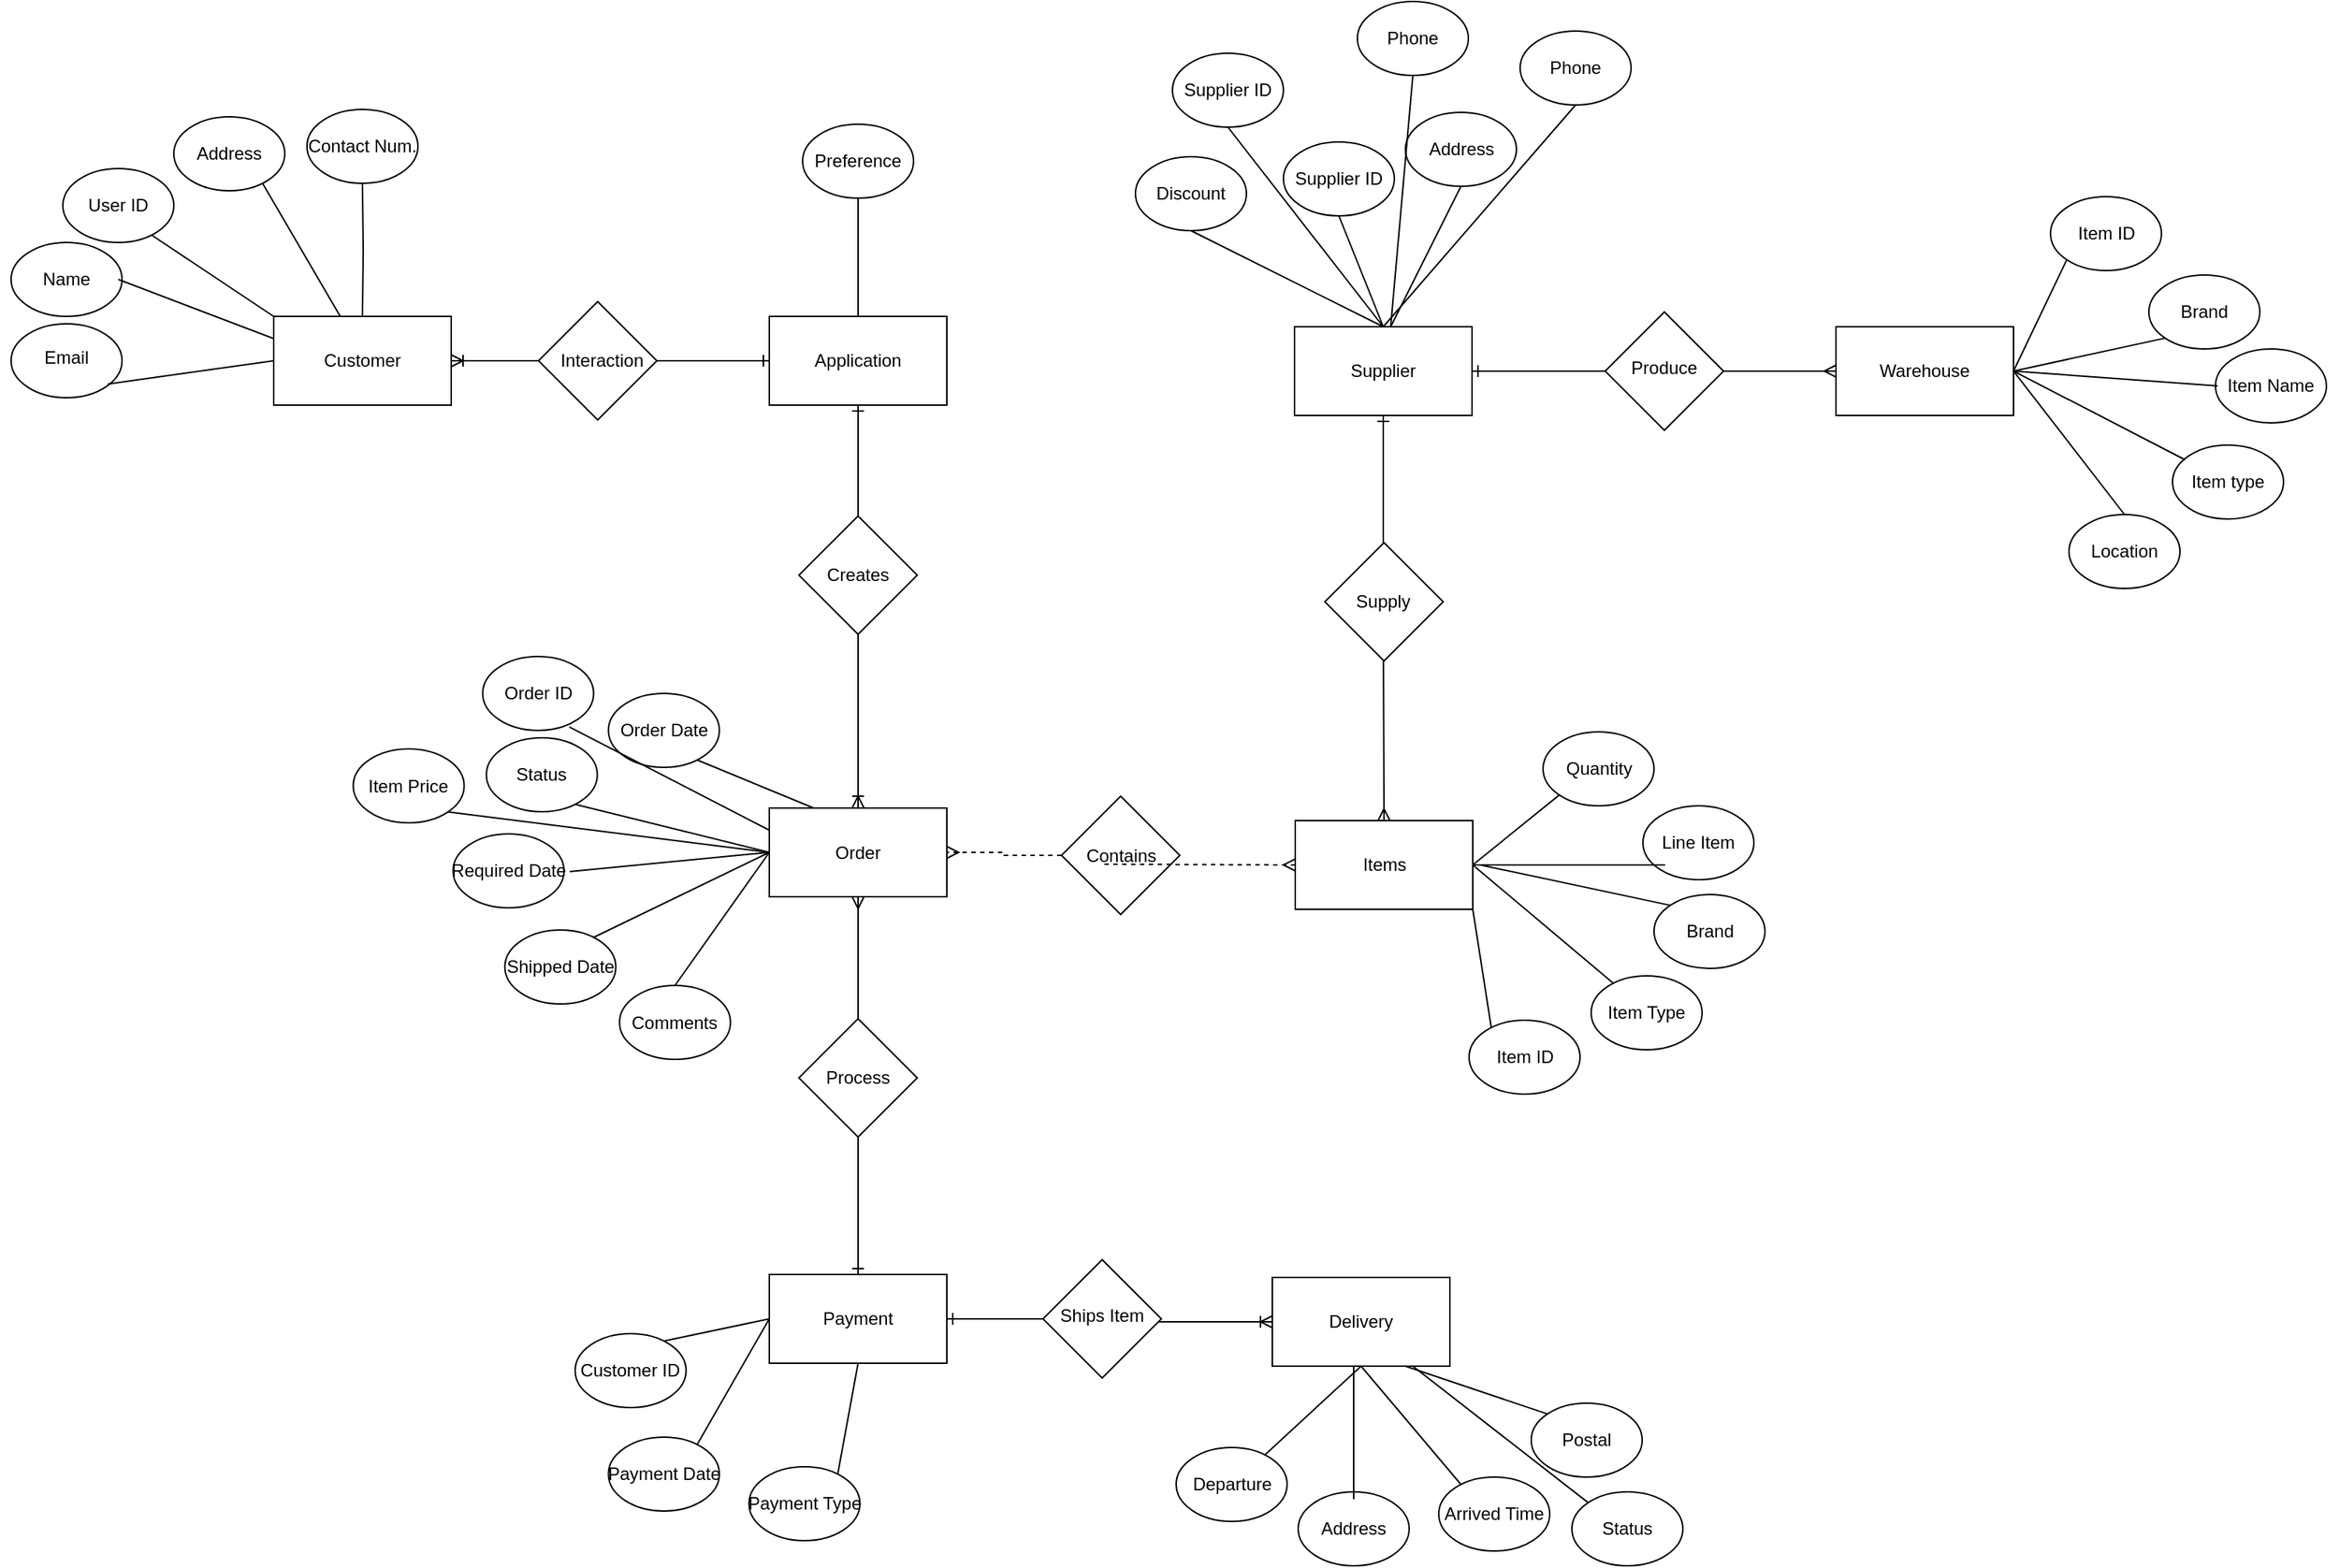 <mxfile version="15.5.4" type="device"><diagram id="IdV3uSWDuL0Nm-O8Zn9N" name="Page-1"><mxGraphModel dx="3220" dy="1323" grid="0" gridSize="10" guides="1" tooltips="1" connect="1" arrows="1" fold="1" page="1" pageScale="1" pageWidth="850" pageHeight="1100" math="0" shadow="0"><root><mxCell id="0"/><mxCell id="1" parent="0"/><mxCell id="p3QrB3-P4W6lrAVhqSRO-3" style="edgeStyle=orthogonalEdgeStyle;rounded=0;orthogonalLoop=1;jettySize=auto;html=1;exitX=0;exitY=0.5;exitDx=0;exitDy=0;endArrow=ERoneToMany;endFill=0;entryX=1;entryY=0.5;entryDx=0;entryDy=0;" edge="1" parent="1" source="p3QrB3-P4W6lrAVhqSRO-4" target="7Tu5rm_iT3Vko8RC38Lw-1"><mxGeometry relative="1" as="geometry"><mxPoint x="47" y="220" as="targetPoint"/></mxGeometry></mxCell><mxCell id="7Tu5rm_iT3Vko8RC38Lw-1" value="" style="rounded=0;whiteSpace=wrap;html=1;" parent="1" vertex="1"><mxGeometry x="-120" y="250" width="120" height="60" as="geometry"/></mxCell><mxCell id="7Tu5rm_iT3Vko8RC38Lw-2" value="Customer" style="text;html=1;strokeColor=none;fillColor=none;align=center;verticalAlign=middle;whiteSpace=wrap;rounded=0;" parent="1" vertex="1"><mxGeometry x="-110" y="260" width="100" height="40" as="geometry"/></mxCell><mxCell id="7Tu5rm_iT3Vko8RC38Lw-23" style="edgeStyle=orthogonalEdgeStyle;rounded=0;orthogonalLoop=1;jettySize=auto;html=1;exitX=0.5;exitY=1;exitDx=0;exitDy=0;entryX=0.5;entryY=0;entryDx=0;entryDy=0;endArrow=ERoneToMany;endFill=0;startArrow=ERone;startFill=0;" parent="1" source="7Tu5rm_iT3Vko8RC38Lw-3" target="7Tu5rm_iT3Vko8RC38Lw-6" edge="1"><mxGeometry relative="1" as="geometry"/></mxCell><mxCell id="7Tu5rm_iT3Vko8RC38Lw-3" value="" style="rounded=0;whiteSpace=wrap;html=1;" parent="1" vertex="1"><mxGeometry x="215" y="250" width="120" height="60" as="geometry"/></mxCell><mxCell id="7Tu5rm_iT3Vko8RC38Lw-4" value="Application" style="text;html=1;strokeColor=none;fillColor=none;align=center;verticalAlign=middle;whiteSpace=wrap;rounded=0;" parent="1" vertex="1"><mxGeometry x="225" y="260" width="100" height="40" as="geometry"/></mxCell><mxCell id="7Tu5rm_iT3Vko8RC38Lw-25" style="edgeStyle=orthogonalEdgeStyle;rounded=0;orthogonalLoop=1;jettySize=auto;html=1;exitX=0.5;exitY=1;exitDx=0;exitDy=0;entryX=0.5;entryY=0;entryDx=0;entryDy=0;endArrow=ERone;endFill=0;startArrow=none;startFill=0;" parent="1" source="p3QrB3-P4W6lrAVhqSRO-36" target="7Tu5rm_iT3Vko8RC38Lw-10" edge="1"><mxGeometry relative="1" as="geometry"/></mxCell><mxCell id="7Tu5rm_iT3Vko8RC38Lw-6" value="" style="rounded=0;whiteSpace=wrap;html=1;" parent="1" vertex="1"><mxGeometry x="215" y="582.5" width="120" height="60" as="geometry"/></mxCell><mxCell id="7Tu5rm_iT3Vko8RC38Lw-7" value="Order" style="text;html=1;strokeColor=none;fillColor=none;align=center;verticalAlign=middle;whiteSpace=wrap;rounded=0;" parent="1" vertex="1"><mxGeometry x="225" y="592.5" width="100" height="40" as="geometry"/></mxCell><mxCell id="7Tu5rm_iT3Vko8RC38Lw-26" style="edgeStyle=orthogonalEdgeStyle;rounded=0;orthogonalLoop=1;jettySize=auto;html=1;exitX=1;exitY=0.5;exitDx=0;exitDy=0;endArrow=ERoneToMany;endFill=0;entryX=0;entryY=0.5;entryDx=0;entryDy=0;startArrow=ERone;startFill=0;" parent="1" source="7Tu5rm_iT3Vko8RC38Lw-10" target="7Tu5rm_iT3Vko8RC38Lw-12" edge="1"><mxGeometry relative="1" as="geometry"><mxPoint x="495" y="620" as="targetPoint"/></mxGeometry></mxCell><mxCell id="7Tu5rm_iT3Vko8RC38Lw-10" value="" style="rounded=0;whiteSpace=wrap;html=1;" parent="1" vertex="1"><mxGeometry x="215" y="898" width="120" height="60" as="geometry"/></mxCell><mxCell id="7Tu5rm_iT3Vko8RC38Lw-11" value="Payment" style="text;html=1;strokeColor=none;fillColor=none;align=center;verticalAlign=middle;whiteSpace=wrap;rounded=0;" parent="1" vertex="1"><mxGeometry x="225" y="908" width="100" height="40" as="geometry"/></mxCell><mxCell id="7Tu5rm_iT3Vko8RC38Lw-12" value="" style="rounded=0;whiteSpace=wrap;html=1;" parent="1" vertex="1"><mxGeometry x="555" y="900" width="120" height="60" as="geometry"/></mxCell><mxCell id="7Tu5rm_iT3Vko8RC38Lw-13" value="Delivery" style="text;html=1;strokeColor=none;fillColor=none;align=center;verticalAlign=middle;whiteSpace=wrap;rounded=0;" parent="1" vertex="1"><mxGeometry x="565" y="910" width="100" height="40" as="geometry"/></mxCell><mxCell id="7Tu5rm_iT3Vko8RC38Lw-28" style="edgeStyle=orthogonalEdgeStyle;rounded=0;orthogonalLoop=1;jettySize=auto;html=1;exitX=0;exitY=0.5;exitDx=0;exitDy=0;entryX=1;entryY=0.5;entryDx=0;entryDy=0;endArrow=ERmany;endFill=0;dashed=1;startArrow=none;startFill=0;" parent="1" source="p3QrB3-P4W6lrAVhqSRO-12" target="7Tu5rm_iT3Vko8RC38Lw-6" edge="1"><mxGeometry relative="1" as="geometry"/></mxCell><mxCell id="7Tu5rm_iT3Vko8RC38Lw-14" value="" style="rounded=0;whiteSpace=wrap;html=1;" parent="1" vertex="1"><mxGeometry x="570.5" y="591" width="120" height="60" as="geometry"/></mxCell><mxCell id="7Tu5rm_iT3Vko8RC38Lw-15" value="Items" style="text;html=1;strokeColor=none;fillColor=none;align=center;verticalAlign=middle;whiteSpace=wrap;rounded=0;" parent="1" vertex="1"><mxGeometry x="580.5" y="601" width="100" height="40" as="geometry"/></mxCell><mxCell id="7Tu5rm_iT3Vko8RC38Lw-29" style="edgeStyle=orthogonalEdgeStyle;rounded=0;orthogonalLoop=1;jettySize=auto;html=1;exitX=0.5;exitY=1;exitDx=0;exitDy=0;entryX=0.5;entryY=0;entryDx=0;entryDy=0;endArrow=ERmany;endFill=0;startArrow=ERone;startFill=0;" parent="1" source="7Tu5rm_iT3Vko8RC38Lw-16" target="7Tu5rm_iT3Vko8RC38Lw-14" edge="1"><mxGeometry relative="1" as="geometry"/></mxCell><mxCell id="7Tu5rm_iT3Vko8RC38Lw-16" value="" style="rounded=0;whiteSpace=wrap;html=1;" parent="1" vertex="1"><mxGeometry x="570" y="257" width="120" height="60" as="geometry"/></mxCell><mxCell id="7Tu5rm_iT3Vko8RC38Lw-17" value="Supplier" style="text;html=1;strokeColor=none;fillColor=none;align=center;verticalAlign=middle;whiteSpace=wrap;rounded=0;" parent="1" vertex="1"><mxGeometry x="580" y="267" width="100" height="40" as="geometry"/></mxCell><mxCell id="7Tu5rm_iT3Vko8RC38Lw-30" style="edgeStyle=orthogonalEdgeStyle;rounded=0;orthogonalLoop=1;jettySize=auto;html=1;exitX=0;exitY=0.5;exitDx=0;exitDy=0;entryX=1;entryY=0.5;entryDx=0;entryDy=0;endArrow=ERone;endFill=0;startArrow=none;startFill=0;" parent="1" source="p3QrB3-P4W6lrAVhqSRO-43" target="7Tu5rm_iT3Vko8RC38Lw-16" edge="1"><mxGeometry relative="1" as="geometry"/></mxCell><mxCell id="7Tu5rm_iT3Vko8RC38Lw-18" value="" style="rounded=0;whiteSpace=wrap;html=1;" parent="1" vertex="1"><mxGeometry x="936" y="257" width="120" height="60" as="geometry"/></mxCell><mxCell id="7Tu5rm_iT3Vko8RC38Lw-19" value="Warehouse" style="text;html=1;strokeColor=none;fillColor=none;align=center;verticalAlign=middle;whiteSpace=wrap;rounded=0;" parent="1" vertex="1"><mxGeometry x="946" y="267" width="100" height="40" as="geometry"/></mxCell><mxCell id="7Tu5rm_iT3Vko8RC38Lw-32" value="" style="ellipse;whiteSpace=wrap;html=1;" parent="1" vertex="1"><mxGeometry x="-262.5" y="150" width="75" height="50" as="geometry"/></mxCell><mxCell id="7Tu5rm_iT3Vko8RC38Lw-102" style="edgeStyle=none;rounded=0;orthogonalLoop=1;jettySize=auto;html=1;exitX=0.75;exitY=1;exitDx=0;exitDy=0;entryX=0;entryY=0;entryDx=0;entryDy=0;endArrow=none;endFill=0;" parent="1" source="7Tu5rm_iT3Vko8RC38Lw-33" target="7Tu5rm_iT3Vko8RC38Lw-1" edge="1"><mxGeometry relative="1" as="geometry"/></mxCell><mxCell id="7Tu5rm_iT3Vko8RC38Lw-33" value="User ID" style="text;html=1;strokeColor=none;fillColor=none;align=center;verticalAlign=middle;whiteSpace=wrap;rounded=0;" parent="1" vertex="1"><mxGeometry x="-270" y="155" width="90" height="40" as="geometry"/></mxCell><mxCell id="7Tu5rm_iT3Vko8RC38Lw-34" value="" style="ellipse;whiteSpace=wrap;html=1;" parent="1" vertex="1"><mxGeometry x="-297.5" y="200" width="75" height="50" as="geometry"/></mxCell><mxCell id="7Tu5rm_iT3Vko8RC38Lw-103" style="edgeStyle=none;rounded=0;orthogonalLoop=1;jettySize=auto;html=1;entryX=0;entryY=0.25;entryDx=0;entryDy=0;endArrow=none;endFill=0;" parent="1" target="7Tu5rm_iT3Vko8RC38Lw-1" edge="1"><mxGeometry relative="1" as="geometry"><mxPoint x="-225" y="225" as="sourcePoint"/></mxGeometry></mxCell><mxCell id="7Tu5rm_iT3Vko8RC38Lw-35" value="Name" style="text;html=1;strokeColor=none;fillColor=none;align=center;verticalAlign=middle;whiteSpace=wrap;rounded=0;" parent="1" vertex="1"><mxGeometry x="-305" y="205" width="90" height="40" as="geometry"/></mxCell><mxCell id="7Tu5rm_iT3Vko8RC38Lw-36" value="" style="ellipse;whiteSpace=wrap;html=1;" parent="1" vertex="1"><mxGeometry x="-187.5" y="115" width="75" height="50" as="geometry"/></mxCell><mxCell id="7Tu5rm_iT3Vko8RC38Lw-100" style="rounded=0;orthogonalLoop=1;jettySize=auto;html=1;exitX=0.75;exitY=1;exitDx=0;exitDy=0;entryX=0.375;entryY=0;entryDx=0;entryDy=0;entryPerimeter=0;endArrow=none;endFill=0;" parent="1" source="7Tu5rm_iT3Vko8RC38Lw-37" target="7Tu5rm_iT3Vko8RC38Lw-1" edge="1"><mxGeometry relative="1" as="geometry"/></mxCell><mxCell id="7Tu5rm_iT3Vko8RC38Lw-37" value="Address" style="text;html=1;strokeColor=none;fillColor=none;align=center;verticalAlign=middle;whiteSpace=wrap;rounded=0;" parent="1" vertex="1"><mxGeometry x="-195" y="120" width="90" height="40" as="geometry"/></mxCell><mxCell id="7Tu5rm_iT3Vko8RC38Lw-38" value="" style="ellipse;whiteSpace=wrap;html=1;" parent="1" vertex="1"><mxGeometry x="-97.5" y="110" width="75" height="50" as="geometry"/></mxCell><mxCell id="7Tu5rm_iT3Vko8RC38Lw-99" style="edgeStyle=orthogonalEdgeStyle;rounded=0;orthogonalLoop=1;jettySize=auto;html=1;entryX=0.5;entryY=0;entryDx=0;entryDy=0;endArrow=none;endFill=0;" parent="1" target="7Tu5rm_iT3Vko8RC38Lw-1" edge="1"><mxGeometry relative="1" as="geometry"><mxPoint x="-60" y="160" as="sourcePoint"/></mxGeometry></mxCell><mxCell id="7Tu5rm_iT3Vko8RC38Lw-39" value="Contact Num." style="text;html=1;strokeColor=none;fillColor=none;align=center;verticalAlign=middle;whiteSpace=wrap;rounded=0;" parent="1" vertex="1"><mxGeometry x="-105" y="115" width="90" height="40" as="geometry"/></mxCell><mxCell id="7Tu5rm_iT3Vko8RC38Lw-40" value="" style="ellipse;whiteSpace=wrap;html=1;" parent="1" vertex="1"><mxGeometry x="-297.5" y="255" width="75" height="50" as="geometry"/></mxCell><mxCell id="7Tu5rm_iT3Vko8RC38Lw-104" style="edgeStyle=none;rounded=0;orthogonalLoop=1;jettySize=auto;html=1;endArrow=none;endFill=0;entryX=0;entryY=0.5;entryDx=0;entryDy=0;exitX=0.81;exitY=1.02;exitDx=0;exitDy=0;exitPerimeter=0;" parent="1" source="7Tu5rm_iT3Vko8RC38Lw-41" target="7Tu5rm_iT3Vko8RC38Lw-1" edge="1"><mxGeometry relative="1" as="geometry"><mxPoint x="-115" y="278" as="targetPoint"/></mxGeometry></mxCell><mxCell id="7Tu5rm_iT3Vko8RC38Lw-41" value="Email" style="text;html=1;strokeColor=none;fillColor=none;align=center;verticalAlign=middle;whiteSpace=wrap;rounded=0;" parent="1" vertex="1"><mxGeometry x="-305" y="260" width="90" height="35" as="geometry"/></mxCell><mxCell id="7Tu5rm_iT3Vko8RC38Lw-42" value="" style="ellipse;whiteSpace=wrap;html=1;" parent="1" vertex="1"><mxGeometry x="237.5" y="120" width="75" height="50" as="geometry"/></mxCell><mxCell id="7Tu5rm_iT3Vko8RC38Lw-105" style="edgeStyle=none;rounded=0;orthogonalLoop=1;jettySize=auto;html=1;exitX=0.5;exitY=1;exitDx=0;exitDy=0;entryX=0.5;entryY=0;entryDx=0;entryDy=0;endArrow=none;endFill=0;" parent="1" source="7Tu5rm_iT3Vko8RC38Lw-42" target="7Tu5rm_iT3Vko8RC38Lw-3" edge="1"><mxGeometry relative="1" as="geometry"/></mxCell><mxCell id="7Tu5rm_iT3Vko8RC38Lw-43" value="Preference" style="text;html=1;strokeColor=none;fillColor=none;align=center;verticalAlign=middle;whiteSpace=wrap;rounded=0;" parent="1" vertex="1"><mxGeometry x="230" y="125" width="90" height="40" as="geometry"/></mxCell><mxCell id="7Tu5rm_iT3Vko8RC38Lw-44" value="" style="ellipse;whiteSpace=wrap;html=1;" parent="1" vertex="1"><mxGeometry x="106.25" y="505" width="75" height="50" as="geometry"/></mxCell><mxCell id="7Tu5rm_iT3Vko8RC38Lw-106" style="edgeStyle=none;rounded=0;orthogonalLoop=1;jettySize=auto;html=1;exitX=0.75;exitY=1;exitDx=0;exitDy=0;entryX=0.25;entryY=0;entryDx=0;entryDy=0;endArrow=none;endFill=0;" parent="1" source="7Tu5rm_iT3Vko8RC38Lw-45" target="7Tu5rm_iT3Vko8RC38Lw-6" edge="1"><mxGeometry relative="1" as="geometry"/></mxCell><mxCell id="7Tu5rm_iT3Vko8RC38Lw-45" value="Order Date" style="text;html=1;strokeColor=none;fillColor=none;align=center;verticalAlign=middle;whiteSpace=wrap;rounded=0;" parent="1" vertex="1"><mxGeometry x="98.75" y="510" width="90" height="40" as="geometry"/></mxCell><mxCell id="7Tu5rm_iT3Vko8RC38Lw-46" value="" style="ellipse;whiteSpace=wrap;html=1;" parent="1" vertex="1"><mxGeometry x="23.75" y="535" width="75" height="50" as="geometry"/></mxCell><mxCell id="7Tu5rm_iT3Vko8RC38Lw-108" style="edgeStyle=none;rounded=0;orthogonalLoop=1;jettySize=auto;html=1;exitX=0.75;exitY=1;exitDx=0;exitDy=0;entryX=0;entryY=0.5;entryDx=0;entryDy=0;endArrow=none;endFill=0;" parent="1" source="7Tu5rm_iT3Vko8RC38Lw-47" target="7Tu5rm_iT3Vko8RC38Lw-6" edge="1"><mxGeometry relative="1" as="geometry"/></mxCell><mxCell id="7Tu5rm_iT3Vko8RC38Lw-47" value="Status" style="text;html=1;strokeColor=none;fillColor=none;align=center;verticalAlign=middle;whiteSpace=wrap;rounded=0;" parent="1" vertex="1"><mxGeometry x="16.25" y="540" width="90" height="40" as="geometry"/></mxCell><mxCell id="7Tu5rm_iT3Vko8RC38Lw-48" value="" style="ellipse;whiteSpace=wrap;html=1;" parent="1" vertex="1"><mxGeometry x="1.25" y="600" width="75" height="50" as="geometry"/></mxCell><mxCell id="7Tu5rm_iT3Vko8RC38Lw-110" style="edgeStyle=none;rounded=0;orthogonalLoop=1;jettySize=auto;html=1;entryX=0;entryY=0.5;entryDx=0;entryDy=0;endArrow=none;endFill=0;" parent="1" target="7Tu5rm_iT3Vko8RC38Lw-6" edge="1"><mxGeometry relative="1" as="geometry"><mxPoint x="80" y="625.5" as="sourcePoint"/></mxGeometry></mxCell><mxCell id="7Tu5rm_iT3Vko8RC38Lw-49" value="Required Date" style="text;html=1;strokeColor=none;fillColor=none;align=center;verticalAlign=middle;whiteSpace=wrap;rounded=0;" parent="1" vertex="1"><mxGeometry x="-6.25" y="605" width="90" height="40" as="geometry"/></mxCell><mxCell id="7Tu5rm_iT3Vko8RC38Lw-51" value="" style="ellipse;whiteSpace=wrap;html=1;" parent="1" vertex="1"><mxGeometry x="36.25" y="665" width="75" height="50" as="geometry"/></mxCell><mxCell id="7Tu5rm_iT3Vko8RC38Lw-111" style="edgeStyle=none;rounded=0;orthogonalLoop=1;jettySize=auto;html=1;exitX=0.75;exitY=0;exitDx=0;exitDy=0;entryX=0;entryY=0.5;entryDx=0;entryDy=0;endArrow=none;endFill=0;" parent="1" source="7Tu5rm_iT3Vko8RC38Lw-52" target="7Tu5rm_iT3Vko8RC38Lw-6" edge="1"><mxGeometry relative="1" as="geometry"/></mxCell><mxCell id="7Tu5rm_iT3Vko8RC38Lw-52" value="Shipped Date" style="text;html=1;strokeColor=none;fillColor=none;align=center;verticalAlign=middle;whiteSpace=wrap;rounded=0;" parent="1" vertex="1"><mxGeometry x="28.75" y="670" width="90" height="40" as="geometry"/></mxCell><mxCell id="7Tu5rm_iT3Vko8RC38Lw-53" value="" style="ellipse;whiteSpace=wrap;html=1;" parent="1" vertex="1"><mxGeometry x="83.75" y="938" width="75" height="50" as="geometry"/></mxCell><mxCell id="7Tu5rm_iT3Vko8RC38Lw-113" style="edgeStyle=none;rounded=0;orthogonalLoop=1;jettySize=auto;html=1;exitX=0.75;exitY=0;exitDx=0;exitDy=0;entryX=0;entryY=0.5;entryDx=0;entryDy=0;endArrow=none;endFill=0;" parent="1" source="7Tu5rm_iT3Vko8RC38Lw-54" target="7Tu5rm_iT3Vko8RC38Lw-10" edge="1"><mxGeometry relative="1" as="geometry"/></mxCell><mxCell id="7Tu5rm_iT3Vko8RC38Lw-54" value="Customer ID" style="text;html=1;strokeColor=none;fillColor=none;align=center;verticalAlign=middle;whiteSpace=wrap;rounded=0;" parent="1" vertex="1"><mxGeometry x="76.25" y="943" width="90" height="40" as="geometry"/></mxCell><mxCell id="7Tu5rm_iT3Vko8RC38Lw-55" value="" style="ellipse;whiteSpace=wrap;html=1;" parent="1" vertex="1"><mxGeometry x="106.25" y="1008" width="75" height="50" as="geometry"/></mxCell><mxCell id="7Tu5rm_iT3Vko8RC38Lw-114" style="edgeStyle=none;rounded=0;orthogonalLoop=1;jettySize=auto;html=1;exitX=0.75;exitY=0;exitDx=0;exitDy=0;entryX=0;entryY=0.5;entryDx=0;entryDy=0;endArrow=none;endFill=0;" parent="1" source="7Tu5rm_iT3Vko8RC38Lw-56" target="7Tu5rm_iT3Vko8RC38Lw-10" edge="1"><mxGeometry relative="1" as="geometry"/></mxCell><mxCell id="7Tu5rm_iT3Vko8RC38Lw-56" value="Payment Date" style="text;html=1;strokeColor=none;fillColor=none;align=center;verticalAlign=middle;whiteSpace=wrap;rounded=0;" parent="1" vertex="1"><mxGeometry x="98.75" y="1013" width="90" height="40" as="geometry"/></mxCell><mxCell id="7Tu5rm_iT3Vko8RC38Lw-57" value="" style="ellipse;whiteSpace=wrap;html=1;" parent="1" vertex="1"><mxGeometry x="201.25" y="1028" width="75" height="50" as="geometry"/></mxCell><mxCell id="7Tu5rm_iT3Vko8RC38Lw-115" style="edgeStyle=none;rounded=0;orthogonalLoop=1;jettySize=auto;html=1;exitX=0.75;exitY=0;exitDx=0;exitDy=0;entryX=0.5;entryY=1;entryDx=0;entryDy=0;endArrow=none;endFill=0;" parent="1" source="7Tu5rm_iT3Vko8RC38Lw-58" target="7Tu5rm_iT3Vko8RC38Lw-10" edge="1"><mxGeometry relative="1" as="geometry"/></mxCell><mxCell id="7Tu5rm_iT3Vko8RC38Lw-58" value="Payment Type" style="text;html=1;strokeColor=none;fillColor=none;align=center;verticalAlign=middle;whiteSpace=wrap;rounded=0;" parent="1" vertex="1"><mxGeometry x="193.75" y="1033" width="90" height="40" as="geometry"/></mxCell><mxCell id="7Tu5rm_iT3Vko8RC38Lw-59" value="" style="ellipse;whiteSpace=wrap;html=1;" parent="1" vertex="1"><mxGeometry x="113.75" y="702.5" width="75" height="50" as="geometry"/></mxCell><mxCell id="7Tu5rm_iT3Vko8RC38Lw-112" style="edgeStyle=none;rounded=0;orthogonalLoop=1;jettySize=auto;html=1;exitX=0.5;exitY=0;exitDx=0;exitDy=0;entryX=0;entryY=0.5;entryDx=0;entryDy=0;endArrow=none;endFill=0;" parent="1" source="7Tu5rm_iT3Vko8RC38Lw-59" target="7Tu5rm_iT3Vko8RC38Lw-6" edge="1"><mxGeometry relative="1" as="geometry"/></mxCell><mxCell id="7Tu5rm_iT3Vko8RC38Lw-60" value="Comments" style="text;html=1;strokeColor=none;fillColor=none;align=center;verticalAlign=middle;whiteSpace=wrap;rounded=0;" parent="1" vertex="1"><mxGeometry x="106.25" y="707.5" width="90" height="40" as="geometry"/></mxCell><mxCell id="7Tu5rm_iT3Vko8RC38Lw-62" value="" style="ellipse;whiteSpace=wrap;html=1;" parent="1" vertex="1"><mxGeometry x="572.5" y="1045" width="75" height="50" as="geometry"/></mxCell><mxCell id="7Tu5rm_iT3Vko8RC38Lw-117" style="edgeStyle=none;rounded=0;orthogonalLoop=1;jettySize=auto;html=1;exitX=0.5;exitY=0;exitDx=0;exitDy=0;endArrow=none;endFill=0;" parent="1" source="7Tu5rm_iT3Vko8RC38Lw-63" edge="1"><mxGeometry relative="1" as="geometry"><mxPoint x="610" y="960" as="targetPoint"/></mxGeometry></mxCell><mxCell id="7Tu5rm_iT3Vko8RC38Lw-63" value="Address" style="text;html=1;strokeColor=none;fillColor=none;align=center;verticalAlign=middle;whiteSpace=wrap;rounded=0;" parent="1" vertex="1"><mxGeometry x="565" y="1050" width="90" height="40" as="geometry"/></mxCell><mxCell id="7Tu5rm_iT3Vko8RC38Lw-64" value="" style="ellipse;whiteSpace=wrap;html=1;" parent="1" vertex="1"><mxGeometry x="667.5" y="1035" width="75" height="50" as="geometry"/></mxCell><mxCell id="7Tu5rm_iT3Vko8RC38Lw-118" style="edgeStyle=none;rounded=0;orthogonalLoop=1;jettySize=auto;html=1;exitX=0.25;exitY=0;exitDx=0;exitDy=0;entryX=0.5;entryY=1;entryDx=0;entryDy=0;endArrow=none;endFill=0;" parent="1" target="7Tu5rm_iT3Vko8RC38Lw-12" edge="1"><mxGeometry relative="1" as="geometry"><mxPoint x="682.5" y="1040" as="sourcePoint"/></mxGeometry></mxCell><mxCell id="7Tu5rm_iT3Vko8RC38Lw-65" value="Arrived Time" style="text;html=1;strokeColor=none;fillColor=none;align=center;verticalAlign=middle;whiteSpace=wrap;rounded=0;" parent="1" vertex="1"><mxGeometry x="660" y="1040" width="90" height="40" as="geometry"/></mxCell><mxCell id="7Tu5rm_iT3Vko8RC38Lw-66" value="" style="ellipse;whiteSpace=wrap;html=1;" parent="1" vertex="1"><mxGeometry x="688" y="726" width="75" height="50" as="geometry"/></mxCell><mxCell id="7Tu5rm_iT3Vko8RC38Lw-129" style="edgeStyle=none;rounded=0;orthogonalLoop=1;jettySize=auto;html=1;exitX=0.25;exitY=0;exitDx=0;exitDy=0;entryX=1;entryY=1;entryDx=0;entryDy=0;endArrow=none;endFill=0;" parent="1" source="7Tu5rm_iT3Vko8RC38Lw-67" target="7Tu5rm_iT3Vko8RC38Lw-14" edge="1"><mxGeometry relative="1" as="geometry"/></mxCell><mxCell id="7Tu5rm_iT3Vko8RC38Lw-67" value="Item ID" style="text;html=1;strokeColor=none;fillColor=none;align=center;verticalAlign=middle;whiteSpace=wrap;rounded=0;" parent="1" vertex="1"><mxGeometry x="680.5" y="731" width="90" height="40" as="geometry"/></mxCell><mxCell id="7Tu5rm_iT3Vko8RC38Lw-68" value="" style="ellipse;whiteSpace=wrap;html=1;" parent="1" vertex="1"><mxGeometry x="770.5" y="696" width="75" height="50" as="geometry"/></mxCell><mxCell id="7Tu5rm_iT3Vko8RC38Lw-128" style="edgeStyle=none;rounded=0;orthogonalLoop=1;jettySize=auto;html=1;exitX=0.25;exitY=0;exitDx=0;exitDy=0;entryX=1;entryY=0.5;entryDx=0;entryDy=0;endArrow=none;endFill=0;" parent="1" source="7Tu5rm_iT3Vko8RC38Lw-69" target="7Tu5rm_iT3Vko8RC38Lw-14" edge="1"><mxGeometry relative="1" as="geometry"/></mxCell><mxCell id="7Tu5rm_iT3Vko8RC38Lw-69" value="Item Type" style="text;html=1;strokeColor=none;fillColor=none;align=center;verticalAlign=middle;whiteSpace=wrap;rounded=0;" parent="1" vertex="1"><mxGeometry x="763" y="701" width="90" height="40" as="geometry"/></mxCell><mxCell id="7Tu5rm_iT3Vko8RC38Lw-127" style="edgeStyle=none;rounded=0;orthogonalLoop=1;jettySize=auto;html=1;exitX=0;exitY=0;exitDx=0;exitDy=0;endArrow=none;endFill=0;" parent="1" source="7Tu5rm_iT3Vko8RC38Lw-70" edge="1"><mxGeometry relative="1" as="geometry"><mxPoint x="695.5" y="621" as="targetPoint"/></mxGeometry></mxCell><mxCell id="7Tu5rm_iT3Vko8RC38Lw-70" value="" style="ellipse;whiteSpace=wrap;html=1;" parent="1" vertex="1"><mxGeometry x="813" y="641" width="75" height="50" as="geometry"/></mxCell><mxCell id="7Tu5rm_iT3Vko8RC38Lw-71" value="Brand" style="text;html=1;strokeColor=none;fillColor=none;align=center;verticalAlign=middle;whiteSpace=wrap;rounded=0;" parent="1" vertex="1"><mxGeometry x="805.5" y="651" width="90" height="30" as="geometry"/></mxCell><mxCell id="7Tu5rm_iT3Vko8RC38Lw-120" style="edgeStyle=none;rounded=0;orthogonalLoop=1;jettySize=auto;html=1;exitX=0.5;exitY=1;exitDx=0;exitDy=0;entryX=0.5;entryY=0;entryDx=0;entryDy=0;endArrow=none;endFill=0;" parent="1" source="7Tu5rm_iT3Vko8RC38Lw-72" target="7Tu5rm_iT3Vko8RC38Lw-16" edge="1"><mxGeometry relative="1" as="geometry"/></mxCell><mxCell id="7Tu5rm_iT3Vko8RC38Lw-72" value="" style="ellipse;whiteSpace=wrap;html=1;" parent="1" vertex="1"><mxGeometry x="562.5" y="132" width="75" height="50" as="geometry"/></mxCell><mxCell id="7Tu5rm_iT3Vko8RC38Lw-73" value="Supplier ID" style="text;html=1;strokeColor=none;fillColor=none;align=center;verticalAlign=middle;whiteSpace=wrap;rounded=0;" parent="1" vertex="1"><mxGeometry x="555" y="142" width="90" height="30" as="geometry"/></mxCell><mxCell id="7Tu5rm_iT3Vko8RC38Lw-130" style="edgeStyle=none;rounded=0;orthogonalLoop=1;jettySize=auto;html=1;exitX=0;exitY=0;exitDx=0;exitDy=0;entryX=0.75;entryY=1;entryDx=0;entryDy=0;endArrow=none;endFill=0;" parent="1" source="7Tu5rm_iT3Vko8RC38Lw-74" target="7Tu5rm_iT3Vko8RC38Lw-12" edge="1"><mxGeometry relative="1" as="geometry"/></mxCell><mxCell id="7Tu5rm_iT3Vko8RC38Lw-74" value="Postal" style="ellipse;whiteSpace=wrap;html=1;" parent="1" vertex="1"><mxGeometry x="730" y="985" width="75" height="50" as="geometry"/></mxCell><mxCell id="7Tu5rm_iT3Vko8RC38Lw-75" value="" style="ellipse;whiteSpace=wrap;html=1;" parent="1" vertex="1"><mxGeometry x="490" y="1015" width="75" height="50" as="geometry"/></mxCell><mxCell id="7Tu5rm_iT3Vko8RC38Lw-116" style="edgeStyle=none;rounded=0;orthogonalLoop=1;jettySize=auto;html=1;exitX=0.75;exitY=0;exitDx=0;exitDy=0;entryX=0.5;entryY=1;entryDx=0;entryDy=0;endArrow=none;endFill=0;" parent="1" source="7Tu5rm_iT3Vko8RC38Lw-76" target="7Tu5rm_iT3Vko8RC38Lw-12" edge="1"><mxGeometry relative="1" as="geometry"/></mxCell><mxCell id="7Tu5rm_iT3Vko8RC38Lw-76" value="Departure" style="text;html=1;strokeColor=none;fillColor=none;align=center;verticalAlign=middle;whiteSpace=wrap;rounded=0;" parent="1" vertex="1"><mxGeometry x="482.5" y="1020" width="90" height="40" as="geometry"/></mxCell><mxCell id="7Tu5rm_iT3Vko8RC38Lw-131" style="edgeStyle=none;rounded=0;orthogonalLoop=1;jettySize=auto;html=1;exitX=0;exitY=0;exitDx=0;exitDy=0;endArrow=none;endFill=0;" parent="1" source="7Tu5rm_iT3Vko8RC38Lw-78" edge="1"><mxGeometry relative="1" as="geometry"><mxPoint x="650" y="960" as="targetPoint"/></mxGeometry></mxCell><mxCell id="7Tu5rm_iT3Vko8RC38Lw-78" value="" style="ellipse;whiteSpace=wrap;html=1;" parent="1" vertex="1"><mxGeometry x="757.5" y="1045" width="75" height="50" as="geometry"/></mxCell><mxCell id="7Tu5rm_iT3Vko8RC38Lw-79" value="Status" style="text;html=1;strokeColor=none;fillColor=none;align=center;verticalAlign=middle;whiteSpace=wrap;rounded=0;" parent="1" vertex="1"><mxGeometry x="750" y="1055" width="90" height="30" as="geometry"/></mxCell><mxCell id="7Tu5rm_iT3Vko8RC38Lw-80" value="" style="ellipse;whiteSpace=wrap;html=1;" parent="1" vertex="1"><mxGeometry x="21.25" y="480" width="75" height="50" as="geometry"/></mxCell><mxCell id="7Tu5rm_iT3Vko8RC38Lw-107" style="edgeStyle=none;rounded=0;orthogonalLoop=1;jettySize=auto;html=1;exitX=0.748;exitY=0.953;exitDx=0;exitDy=0;entryX=0;entryY=0.25;entryDx=0;entryDy=0;endArrow=none;endFill=0;exitPerimeter=0;" parent="1" target="7Tu5rm_iT3Vko8RC38Lw-6" edge="1"><mxGeometry relative="1" as="geometry"><mxPoint x="79.85" y="527.65" as="sourcePoint"/></mxGeometry></mxCell><mxCell id="7Tu5rm_iT3Vko8RC38Lw-81" value="Order ID" style="text;html=1;strokeColor=none;fillColor=none;align=center;verticalAlign=middle;whiteSpace=wrap;rounded=0;" parent="1" vertex="1"><mxGeometry x="13.75" y="485" width="90" height="40" as="geometry"/></mxCell><mxCell id="7Tu5rm_iT3Vko8RC38Lw-82" value="" style="ellipse;whiteSpace=wrap;html=1;" parent="1" vertex="1"><mxGeometry x="805.5" y="581" width="75" height="50" as="geometry"/></mxCell><mxCell id="7Tu5rm_iT3Vko8RC38Lw-126" style="edgeStyle=none;rounded=0;orthogonalLoop=1;jettySize=auto;html=1;exitX=0.25;exitY=1;exitDx=0;exitDy=0;endArrow=none;endFill=0;entryX=1;entryY=0.5;entryDx=0;entryDy=0;" parent="1" source="7Tu5rm_iT3Vko8RC38Lw-83" target="7Tu5rm_iT3Vko8RC38Lw-14" edge="1"><mxGeometry relative="1" as="geometry"><mxPoint x="695.5" y="621" as="targetPoint"/></mxGeometry></mxCell><mxCell id="7Tu5rm_iT3Vko8RC38Lw-83" value="Line Item" style="text;html=1;strokeColor=none;fillColor=none;align=center;verticalAlign=middle;whiteSpace=wrap;rounded=0;" parent="1" vertex="1"><mxGeometry x="798" y="591" width="90" height="30" as="geometry"/></mxCell><mxCell id="7Tu5rm_iT3Vko8RC38Lw-125" style="edgeStyle=none;rounded=0;orthogonalLoop=1;jettySize=auto;html=1;exitX=0;exitY=1;exitDx=0;exitDy=0;entryX=1;entryY=0.5;entryDx=0;entryDy=0;endArrow=none;endFill=0;" parent="1" source="7Tu5rm_iT3Vko8RC38Lw-84" target="7Tu5rm_iT3Vko8RC38Lw-14" edge="1"><mxGeometry relative="1" as="geometry"/></mxCell><mxCell id="7Tu5rm_iT3Vko8RC38Lw-84" value="" style="ellipse;whiteSpace=wrap;html=1;" parent="1" vertex="1"><mxGeometry x="738" y="531" width="75" height="50" as="geometry"/></mxCell><mxCell id="7Tu5rm_iT3Vko8RC38Lw-85" value="Quantity" style="text;html=1;strokeColor=none;fillColor=none;align=center;verticalAlign=middle;whiteSpace=wrap;rounded=0;" parent="1" vertex="1"><mxGeometry x="730.5" y="541" width="90" height="30" as="geometry"/></mxCell><mxCell id="7Tu5rm_iT3Vko8RC38Lw-86" value="" style="ellipse;whiteSpace=wrap;html=1;" parent="1" vertex="1"><mxGeometry x="-66.25" y="542.5" width="75" height="50" as="geometry"/></mxCell><mxCell id="7Tu5rm_iT3Vko8RC38Lw-109" style="edgeStyle=none;rounded=0;orthogonalLoop=1;jettySize=auto;html=1;exitX=1;exitY=1;exitDx=0;exitDy=0;entryX=0;entryY=0.5;entryDx=0;entryDy=0;endArrow=none;endFill=0;" parent="1" source="7Tu5rm_iT3Vko8RC38Lw-86" target="7Tu5rm_iT3Vko8RC38Lw-6" edge="1"><mxGeometry relative="1" as="geometry"/></mxCell><mxCell id="7Tu5rm_iT3Vko8RC38Lw-87" value="Item Price" style="text;html=1;strokeColor=none;fillColor=none;align=center;verticalAlign=middle;whiteSpace=wrap;rounded=0;" parent="1" vertex="1"><mxGeometry x="-73.75" y="552.5" width="90" height="30" as="geometry"/></mxCell><mxCell id="7Tu5rm_iT3Vko8RC38Lw-88" value="" style="ellipse;whiteSpace=wrap;html=1;" parent="1" vertex="1"><mxGeometry x="645" y="112" width="75" height="50" as="geometry"/></mxCell><mxCell id="7Tu5rm_iT3Vko8RC38Lw-122" style="edgeStyle=none;rounded=0;orthogonalLoop=1;jettySize=auto;html=1;exitX=0.5;exitY=1;exitDx=0;exitDy=0;endArrow=none;endFill=0;" parent="1" source="7Tu5rm_iT3Vko8RC38Lw-88" edge="1"><mxGeometry relative="1" as="geometry"><mxPoint x="635" y="257" as="targetPoint"/></mxGeometry></mxCell><mxCell id="7Tu5rm_iT3Vko8RC38Lw-89" value="Address" style="text;html=1;strokeColor=none;fillColor=none;align=center;verticalAlign=middle;whiteSpace=wrap;rounded=0;" parent="1" vertex="1"><mxGeometry x="637.5" y="122" width="90" height="30" as="geometry"/></mxCell><mxCell id="7Tu5rm_iT3Vko8RC38Lw-121" style="edgeStyle=none;rounded=0;orthogonalLoop=1;jettySize=auto;html=1;exitX=0.5;exitY=1;exitDx=0;exitDy=0;entryX=0.5;entryY=0;entryDx=0;entryDy=0;endArrow=none;endFill=0;" parent="1" source="7Tu5rm_iT3Vko8RC38Lw-90" target="7Tu5rm_iT3Vko8RC38Lw-16" edge="1"><mxGeometry relative="1" as="geometry"/></mxCell><mxCell id="7Tu5rm_iT3Vko8RC38Lw-90" value="" style="ellipse;whiteSpace=wrap;html=1;" parent="1" vertex="1"><mxGeometry x="487.5" y="72" width="75" height="50" as="geometry"/></mxCell><mxCell id="7Tu5rm_iT3Vko8RC38Lw-91" value="Supplier ID" style="text;html=1;strokeColor=none;fillColor=none;align=center;verticalAlign=middle;whiteSpace=wrap;rounded=0;" parent="1" vertex="1"><mxGeometry x="480" y="82" width="90" height="30" as="geometry"/></mxCell><mxCell id="7Tu5rm_iT3Vko8RC38Lw-92" value="" style="ellipse;whiteSpace=wrap;html=1;" parent="1" vertex="1"><mxGeometry x="462.5" y="142" width="75" height="50" as="geometry"/></mxCell><mxCell id="7Tu5rm_iT3Vko8RC38Lw-119" style="edgeStyle=none;rounded=0;orthogonalLoop=1;jettySize=auto;html=1;exitX=0.5;exitY=1;exitDx=0;exitDy=0;entryX=0.5;entryY=0;entryDx=0;entryDy=0;endArrow=none;endFill=0;" parent="1" source="7Tu5rm_iT3Vko8RC38Lw-92" target="7Tu5rm_iT3Vko8RC38Lw-16" edge="1"><mxGeometry relative="1" as="geometry"/></mxCell><mxCell id="7Tu5rm_iT3Vko8RC38Lw-93" value="Discount" style="text;html=1;strokeColor=none;fillColor=none;align=center;verticalAlign=middle;whiteSpace=wrap;rounded=0;" parent="1" vertex="1"><mxGeometry x="455" y="152" width="90" height="30" as="geometry"/></mxCell><mxCell id="7Tu5rm_iT3Vko8RC38Lw-124" style="edgeStyle=none;rounded=0;orthogonalLoop=1;jettySize=auto;html=1;exitX=0.5;exitY=1;exitDx=0;exitDy=0;endArrow=none;endFill=0;" parent="1" source="7Tu5rm_iT3Vko8RC38Lw-94" edge="1"><mxGeometry relative="1" as="geometry"><mxPoint x="635" y="257" as="targetPoint"/></mxGeometry></mxCell><mxCell id="7Tu5rm_iT3Vko8RC38Lw-94" value="" style="ellipse;whiteSpace=wrap;html=1;" parent="1" vertex="1"><mxGeometry x="612.5" y="37" width="75" height="50" as="geometry"/></mxCell><mxCell id="7Tu5rm_iT3Vko8RC38Lw-95" value="Phone" style="text;html=1;strokeColor=none;fillColor=none;align=center;verticalAlign=middle;whiteSpace=wrap;rounded=0;" parent="1" vertex="1"><mxGeometry x="605" y="47" width="90" height="30" as="geometry"/></mxCell><mxCell id="7Tu5rm_iT3Vko8RC38Lw-123" style="edgeStyle=none;rounded=0;orthogonalLoop=1;jettySize=auto;html=1;exitX=0.5;exitY=1;exitDx=0;exitDy=0;entryX=0.5;entryY=0;entryDx=0;entryDy=0;endArrow=none;endFill=0;" parent="1" source="7Tu5rm_iT3Vko8RC38Lw-96" target="7Tu5rm_iT3Vko8RC38Lw-16" edge="1"><mxGeometry relative="1" as="geometry"/></mxCell><mxCell id="7Tu5rm_iT3Vko8RC38Lw-96" value="" style="ellipse;whiteSpace=wrap;html=1;" parent="1" vertex="1"><mxGeometry x="722.5" y="57" width="75" height="50" as="geometry"/></mxCell><mxCell id="7Tu5rm_iT3Vko8RC38Lw-97" value="Phone" style="text;html=1;strokeColor=none;fillColor=none;align=center;verticalAlign=middle;whiteSpace=wrap;rounded=0;" parent="1" vertex="1"><mxGeometry x="715" y="67" width="90" height="30" as="geometry"/></mxCell><mxCell id="p3QrB3-P4W6lrAVhqSRO-7" style="edgeStyle=orthogonalEdgeStyle;rounded=0;orthogonalLoop=1;jettySize=auto;html=1;exitX=1;exitY=0.5;exitDx=0;exitDy=0;entryX=0;entryY=0.5;entryDx=0;entryDy=0;endArrow=ERone;endFill=0;" edge="1" parent="1" source="p3QrB3-P4W6lrAVhqSRO-4" target="7Tu5rm_iT3Vko8RC38Lw-3"><mxGeometry relative="1" as="geometry"/></mxCell><mxCell id="p3QrB3-P4W6lrAVhqSRO-4" value="" style="rhombus;whiteSpace=wrap;html=1;" vertex="1" parent="1"><mxGeometry x="59" y="240" width="80" height="80" as="geometry"/></mxCell><mxCell id="p3QrB3-P4W6lrAVhqSRO-6" value="Interaction" style="text;html=1;strokeColor=none;fillColor=none;align=center;verticalAlign=middle;whiteSpace=wrap;rounded=0;" vertex="1" parent="1"><mxGeometry x="72" y="265" width="60" height="30" as="geometry"/></mxCell><mxCell id="p3QrB3-P4W6lrAVhqSRO-12" value="" style="rhombus;whiteSpace=wrap;html=1;" vertex="1" parent="1"><mxGeometry x="412.5" y="574.5" width="80" height="80" as="geometry"/></mxCell><mxCell id="p3QrB3-P4W6lrAVhqSRO-13" value="" style="edgeStyle=orthogonalEdgeStyle;rounded=0;orthogonalLoop=1;jettySize=auto;html=1;exitX=0;exitY=0.5;exitDx=0;exitDy=0;entryX=1;entryY=0.5;entryDx=0;entryDy=0;endArrow=none;endFill=0;dashed=1;startArrow=ERmany;startFill=0;" edge="1" parent="1" source="7Tu5rm_iT3Vko8RC38Lw-14"><mxGeometry relative="1" as="geometry"><mxPoint x="570.5" y="621" as="sourcePoint"/><mxPoint x="440" y="620.5" as="targetPoint"/></mxGeometry></mxCell><mxCell id="p3QrB3-P4W6lrAVhqSRO-14" value="Contains" style="text;html=1;strokeColor=none;fillColor=none;align=center;verticalAlign=middle;whiteSpace=wrap;rounded=0;" vertex="1" parent="1"><mxGeometry x="422.5" y="599.5" width="60" height="30" as="geometry"/></mxCell><mxCell id="p3QrB3-P4W6lrAVhqSRO-29" style="edgeStyle=none;rounded=0;orthogonalLoop=1;jettySize=auto;html=1;exitX=0;exitY=1;exitDx=0;exitDy=0;entryX=1;entryY=0.5;entryDx=0;entryDy=0;startArrow=none;startFill=0;endArrow=none;endFill=0;" edge="1" parent="1" source="p3QrB3-P4W6lrAVhqSRO-15" target="7Tu5rm_iT3Vko8RC38Lw-18"><mxGeometry relative="1" as="geometry"/></mxCell><mxCell id="p3QrB3-P4W6lrAVhqSRO-15" value="" style="ellipse;whiteSpace=wrap;html=1;" vertex="1" parent="1"><mxGeometry x="1081" y="169" width="75" height="50" as="geometry"/></mxCell><mxCell id="p3QrB3-P4W6lrAVhqSRO-16" value="Item ID" style="text;html=1;strokeColor=none;fillColor=none;align=center;verticalAlign=middle;whiteSpace=wrap;rounded=0;" vertex="1" parent="1"><mxGeometry x="1073.5" y="179" width="90" height="30" as="geometry"/></mxCell><mxCell id="p3QrB3-P4W6lrAVhqSRO-30" style="edgeStyle=none;rounded=0;orthogonalLoop=1;jettySize=auto;html=1;exitX=0;exitY=1;exitDx=0;exitDy=0;entryX=1;entryY=0.5;entryDx=0;entryDy=0;startArrow=none;startFill=0;endArrow=none;endFill=0;" edge="1" parent="1" source="p3QrB3-P4W6lrAVhqSRO-17" target="7Tu5rm_iT3Vko8RC38Lw-18"><mxGeometry relative="1" as="geometry"/></mxCell><mxCell id="p3QrB3-P4W6lrAVhqSRO-17" value="" style="ellipse;whiteSpace=wrap;html=1;" vertex="1" parent="1"><mxGeometry x="1147.5" y="222" width="75" height="50" as="geometry"/></mxCell><mxCell id="p3QrB3-P4W6lrAVhqSRO-18" value="Brand" style="text;html=1;strokeColor=none;fillColor=none;align=center;verticalAlign=middle;whiteSpace=wrap;rounded=0;" vertex="1" parent="1"><mxGeometry x="1140" y="232" width="90" height="30" as="geometry"/></mxCell><mxCell id="p3QrB3-P4W6lrAVhqSRO-19" value="" style="ellipse;whiteSpace=wrap;html=1;" vertex="1" parent="1"><mxGeometry x="1192.5" y="272" width="75" height="50" as="geometry"/></mxCell><mxCell id="p3QrB3-P4W6lrAVhqSRO-31" style="edgeStyle=none;rounded=0;orthogonalLoop=1;jettySize=auto;html=1;entryX=1;entryY=0.5;entryDx=0;entryDy=0;startArrow=none;startFill=0;endArrow=none;endFill=0;" edge="1" parent="1" target="7Tu5rm_iT3Vko8RC38Lw-18"><mxGeometry relative="1" as="geometry"><mxPoint x="1194" y="297" as="sourcePoint"/></mxGeometry></mxCell><mxCell id="p3QrB3-P4W6lrAVhqSRO-20" value="Item Name" style="text;html=1;strokeColor=none;fillColor=none;align=center;verticalAlign=middle;whiteSpace=wrap;rounded=0;" vertex="1" parent="1"><mxGeometry x="1185" y="282" width="90" height="30" as="geometry"/></mxCell><mxCell id="p3QrB3-P4W6lrAVhqSRO-21" value="" style="ellipse;whiteSpace=wrap;html=1;" vertex="1" parent="1"><mxGeometry x="1163.5" y="337" width="75" height="50" as="geometry"/></mxCell><mxCell id="p3QrB3-P4W6lrAVhqSRO-32" style="edgeStyle=none;rounded=0;orthogonalLoop=1;jettySize=auto;html=1;entryX=1;entryY=0.5;entryDx=0;entryDy=0;startArrow=none;startFill=0;endArrow=none;endFill=0;" edge="1" parent="1" source="p3QrB3-P4W6lrAVhqSRO-22" target="7Tu5rm_iT3Vko8RC38Lw-18"><mxGeometry relative="1" as="geometry"/></mxCell><mxCell id="p3QrB3-P4W6lrAVhqSRO-22" value="Item type" style="text;html=1;strokeColor=none;fillColor=none;align=center;verticalAlign=middle;whiteSpace=wrap;rounded=0;" vertex="1" parent="1"><mxGeometry x="1156" y="347" width="90" height="30" as="geometry"/></mxCell><mxCell id="p3QrB3-P4W6lrAVhqSRO-24" value="" style="ellipse;whiteSpace=wrap;html=1;" vertex="1" parent="1"><mxGeometry x="1093.5" y="384" width="75" height="50" as="geometry"/></mxCell><mxCell id="p3QrB3-P4W6lrAVhqSRO-33" style="edgeStyle=none;rounded=0;orthogonalLoop=1;jettySize=auto;html=1;exitX=0.5;exitY=0;exitDx=0;exitDy=0;entryX=1;entryY=0.5;entryDx=0;entryDy=0;startArrow=none;startFill=0;endArrow=none;endFill=0;" edge="1" parent="1" source="p3QrB3-P4W6lrAVhqSRO-24" target="7Tu5rm_iT3Vko8RC38Lw-18"><mxGeometry relative="1" as="geometry"/></mxCell><mxCell id="p3QrB3-P4W6lrAVhqSRO-25" value="Location" style="text;html=1;strokeColor=none;fillColor=none;align=center;verticalAlign=middle;whiteSpace=wrap;rounded=0;" vertex="1" parent="1"><mxGeometry x="1086" y="394" width="90" height="30" as="geometry"/></mxCell><mxCell id="p3QrB3-P4W6lrAVhqSRO-34" value="" style="rhombus;whiteSpace=wrap;html=1;" vertex="1" parent="1"><mxGeometry x="235" y="385" width="80" height="80" as="geometry"/></mxCell><mxCell id="p3QrB3-P4W6lrAVhqSRO-35" value="Creates" style="text;html=1;strokeColor=none;fillColor=none;align=center;verticalAlign=middle;whiteSpace=wrap;rounded=0;" vertex="1" parent="1"><mxGeometry x="245" y="410" width="60" height="30" as="geometry"/></mxCell><mxCell id="p3QrB3-P4W6lrAVhqSRO-36" value="" style="rhombus;whiteSpace=wrap;html=1;" vertex="1" parent="1"><mxGeometry x="235" y="725" width="80" height="80" as="geometry"/></mxCell><mxCell id="p3QrB3-P4W6lrAVhqSRO-37" value="" style="edgeStyle=orthogonalEdgeStyle;rounded=0;orthogonalLoop=1;jettySize=auto;html=1;exitX=0.5;exitY=1;exitDx=0;exitDy=0;entryX=0.5;entryY=0;entryDx=0;entryDy=0;endArrow=none;endFill=0;startArrow=ERmany;startFill=0;" edge="1" parent="1" source="7Tu5rm_iT3Vko8RC38Lw-6" target="p3QrB3-P4W6lrAVhqSRO-36"><mxGeometry relative="1" as="geometry"><mxPoint x="275" y="642.5" as="sourcePoint"/><mxPoint x="275" y="898" as="targetPoint"/></mxGeometry></mxCell><mxCell id="p3QrB3-P4W6lrAVhqSRO-38" value="Process" style="text;html=1;strokeColor=none;fillColor=none;align=center;verticalAlign=middle;whiteSpace=wrap;rounded=0;" vertex="1" parent="1"><mxGeometry x="245" y="750" width="60" height="30" as="geometry"/></mxCell><mxCell id="p3QrB3-P4W6lrAVhqSRO-39" value="" style="rhombus;whiteSpace=wrap;html=1;" vertex="1" parent="1"><mxGeometry x="400" y="888" width="80" height="80" as="geometry"/></mxCell><mxCell id="p3QrB3-P4W6lrAVhqSRO-40" value="Ships Item" style="text;html=1;strokeColor=none;fillColor=none;align=center;verticalAlign=middle;whiteSpace=wrap;rounded=0;" vertex="1" parent="1"><mxGeometry x="410" y="911" width="60" height="30" as="geometry"/></mxCell><mxCell id="p3QrB3-P4W6lrAVhqSRO-41" value="" style="rhombus;whiteSpace=wrap;html=1;" vertex="1" parent="1"><mxGeometry x="590.5" y="403" width="80" height="80" as="geometry"/></mxCell><mxCell id="p3QrB3-P4W6lrAVhqSRO-42" value="Supply" style="text;html=1;strokeColor=none;fillColor=none;align=center;verticalAlign=middle;whiteSpace=wrap;rounded=0;" vertex="1" parent="1"><mxGeometry x="600" y="428" width="60" height="30" as="geometry"/></mxCell><mxCell id="p3QrB3-P4W6lrAVhqSRO-43" value="" style="rhombus;whiteSpace=wrap;html=1;" vertex="1" parent="1"><mxGeometry x="780" y="247" width="80" height="80" as="geometry"/></mxCell><mxCell id="p3QrB3-P4W6lrAVhqSRO-44" value="" style="edgeStyle=orthogonalEdgeStyle;rounded=0;orthogonalLoop=1;jettySize=auto;html=1;exitX=0;exitY=0.5;exitDx=0;exitDy=0;entryX=1;entryY=0.5;entryDx=0;entryDy=0;endArrow=none;endFill=0;startArrow=ERmany;startFill=0;" edge="1" parent="1" source="7Tu5rm_iT3Vko8RC38Lw-18" target="p3QrB3-P4W6lrAVhqSRO-43"><mxGeometry relative="1" as="geometry"><mxPoint x="936" y="287.0" as="sourcePoint"/><mxPoint x="690" y="287.0" as="targetPoint"/></mxGeometry></mxCell><mxCell id="p3QrB3-P4W6lrAVhqSRO-45" value="Produce" style="text;html=1;strokeColor=none;fillColor=none;align=center;verticalAlign=middle;whiteSpace=wrap;rounded=0;" vertex="1" parent="1"><mxGeometry x="790" y="269.5" width="60" height="30" as="geometry"/></mxCell></root></mxGraphModel></diagram></mxfile>